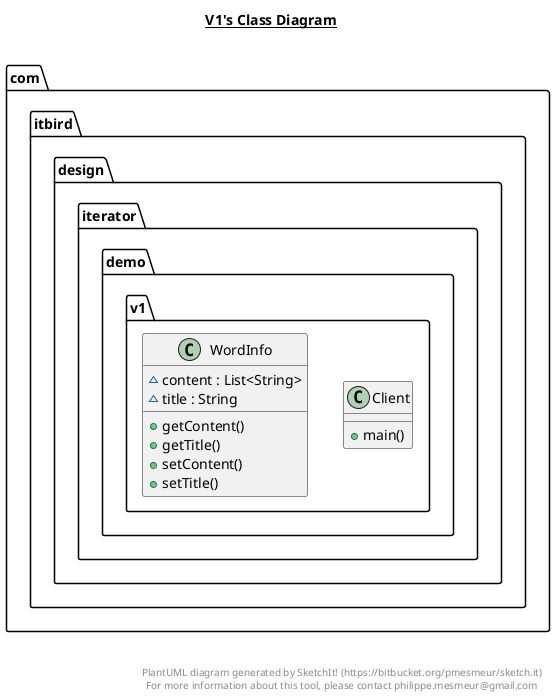 @startuml

title __V1's Class Diagram__\n

  namespace com.itbird.design {
    namespace iterator {
      namespace demo.v1 {
        class com.itbird.design.iterator.demo.v1.Client {
            + main()
        }
      }
    }
  }
  

  namespace com.itbird.design {
    namespace iterator {
      namespace demo.v1 {
        class com.itbird.design.iterator.demo.v1.WordInfo {
            ~ content : List<String>
            ~ title : String
            + getContent()
            + getTitle()
            + setContent()
            + setTitle()
        }
      }
    }
  }
  



right footer


PlantUML diagram generated by SketchIt! (https://bitbucket.org/pmesmeur/sketch.it)
For more information about this tool, please contact philippe.mesmeur@gmail.com
endfooter

@enduml
